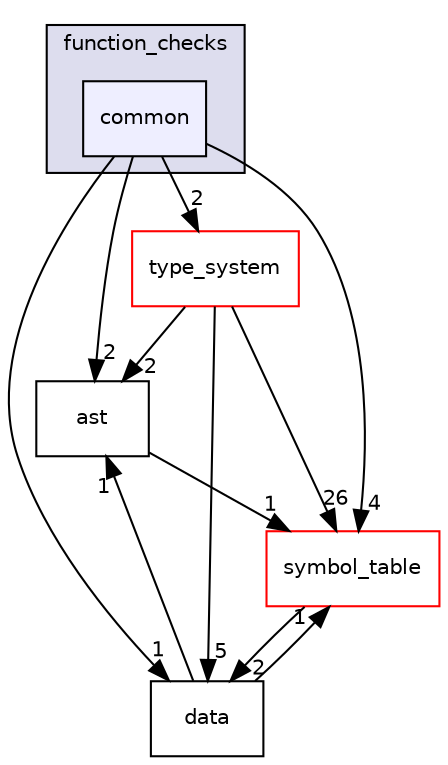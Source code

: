 digraph "src/semantic_analysis/function_checks/common" {
  compound=true
  node [ fontsize="10", fontname="Helvetica"];
  edge [ labelfontsize="10", labelfontname="Helvetica"];
  subgraph clusterdir_84d98c85ea0290e28b86cc861317e02a {
    graph [ bgcolor="#ddddee", pencolor="black", label="function_checks" fontname="Helvetica", fontsize="10", URL="dir_84d98c85ea0290e28b86cc861317e02a.html"]
  dir_ba1eb02cfae7bb009fc7b625278cbf24 [shape=box, label="common", style="filled", fillcolor="#eeeeff", pencolor="black", URL="dir_ba1eb02cfae7bb009fc7b625278cbf24.html"];
  }
  dir_203e5988f1ed315d29383d699972de6f [shape=box label="ast" URL="dir_203e5988f1ed315d29383d699972de6f.html"];
  dir_5366418984bbb764c0ee8ec3b27cf2cb [shape=box label="type_system" fillcolor="white" style="filled" color="red" URL="dir_5366418984bbb764c0ee8ec3b27cf2cb.html"];
  dir_c1be8d27e7f84178e95f152701110b19 [shape=box label="data" URL="dir_c1be8d27e7f84178e95f152701110b19.html"];
  dir_ee2e78e09e3523a3dc72b1c19f9afb8f [shape=box label="symbol_table" fillcolor="white" style="filled" color="red" URL="dir_ee2e78e09e3523a3dc72b1c19f9afb8f.html"];
  dir_203e5988f1ed315d29383d699972de6f->dir_ee2e78e09e3523a3dc72b1c19f9afb8f [headlabel="1", labeldistance=1.5 headhref="dir_000001_000014.html"];
  dir_c1be8d27e7f84178e95f152701110b19->dir_203e5988f1ed315d29383d699972de6f [headlabel="1", labeldistance=1.5 headhref="dir_000002_000001.html"];
  dir_c1be8d27e7f84178e95f152701110b19->dir_ee2e78e09e3523a3dc72b1c19f9afb8f [headlabel="1", labeldistance=1.5 headhref="dir_000002_000014.html"];
  dir_5366418984bbb764c0ee8ec3b27cf2cb->dir_203e5988f1ed315d29383d699972de6f [headlabel="2", labeldistance=1.5 headhref="dir_000020_000001.html"];
  dir_5366418984bbb764c0ee8ec3b27cf2cb->dir_c1be8d27e7f84178e95f152701110b19 [headlabel="5", labeldistance=1.5 headhref="dir_000020_000002.html"];
  dir_5366418984bbb764c0ee8ec3b27cf2cb->dir_ee2e78e09e3523a3dc72b1c19f9afb8f [headlabel="26", labeldistance=1.5 headhref="dir_000020_000014.html"];
  dir_ee2e78e09e3523a3dc72b1c19f9afb8f->dir_c1be8d27e7f84178e95f152701110b19 [headlabel="2", labeldistance=1.5 headhref="dir_000014_000002.html"];
  dir_ba1eb02cfae7bb009fc7b625278cbf24->dir_203e5988f1ed315d29383d699972de6f [headlabel="2", labeldistance=1.5 headhref="dir_000008_000001.html"];
  dir_ba1eb02cfae7bb009fc7b625278cbf24->dir_5366418984bbb764c0ee8ec3b27cf2cb [headlabel="2", labeldistance=1.5 headhref="dir_000008_000020.html"];
  dir_ba1eb02cfae7bb009fc7b625278cbf24->dir_c1be8d27e7f84178e95f152701110b19 [headlabel="1", labeldistance=1.5 headhref="dir_000008_000002.html"];
  dir_ba1eb02cfae7bb009fc7b625278cbf24->dir_ee2e78e09e3523a3dc72b1c19f9afb8f [headlabel="4", labeldistance=1.5 headhref="dir_000008_000014.html"];
}
